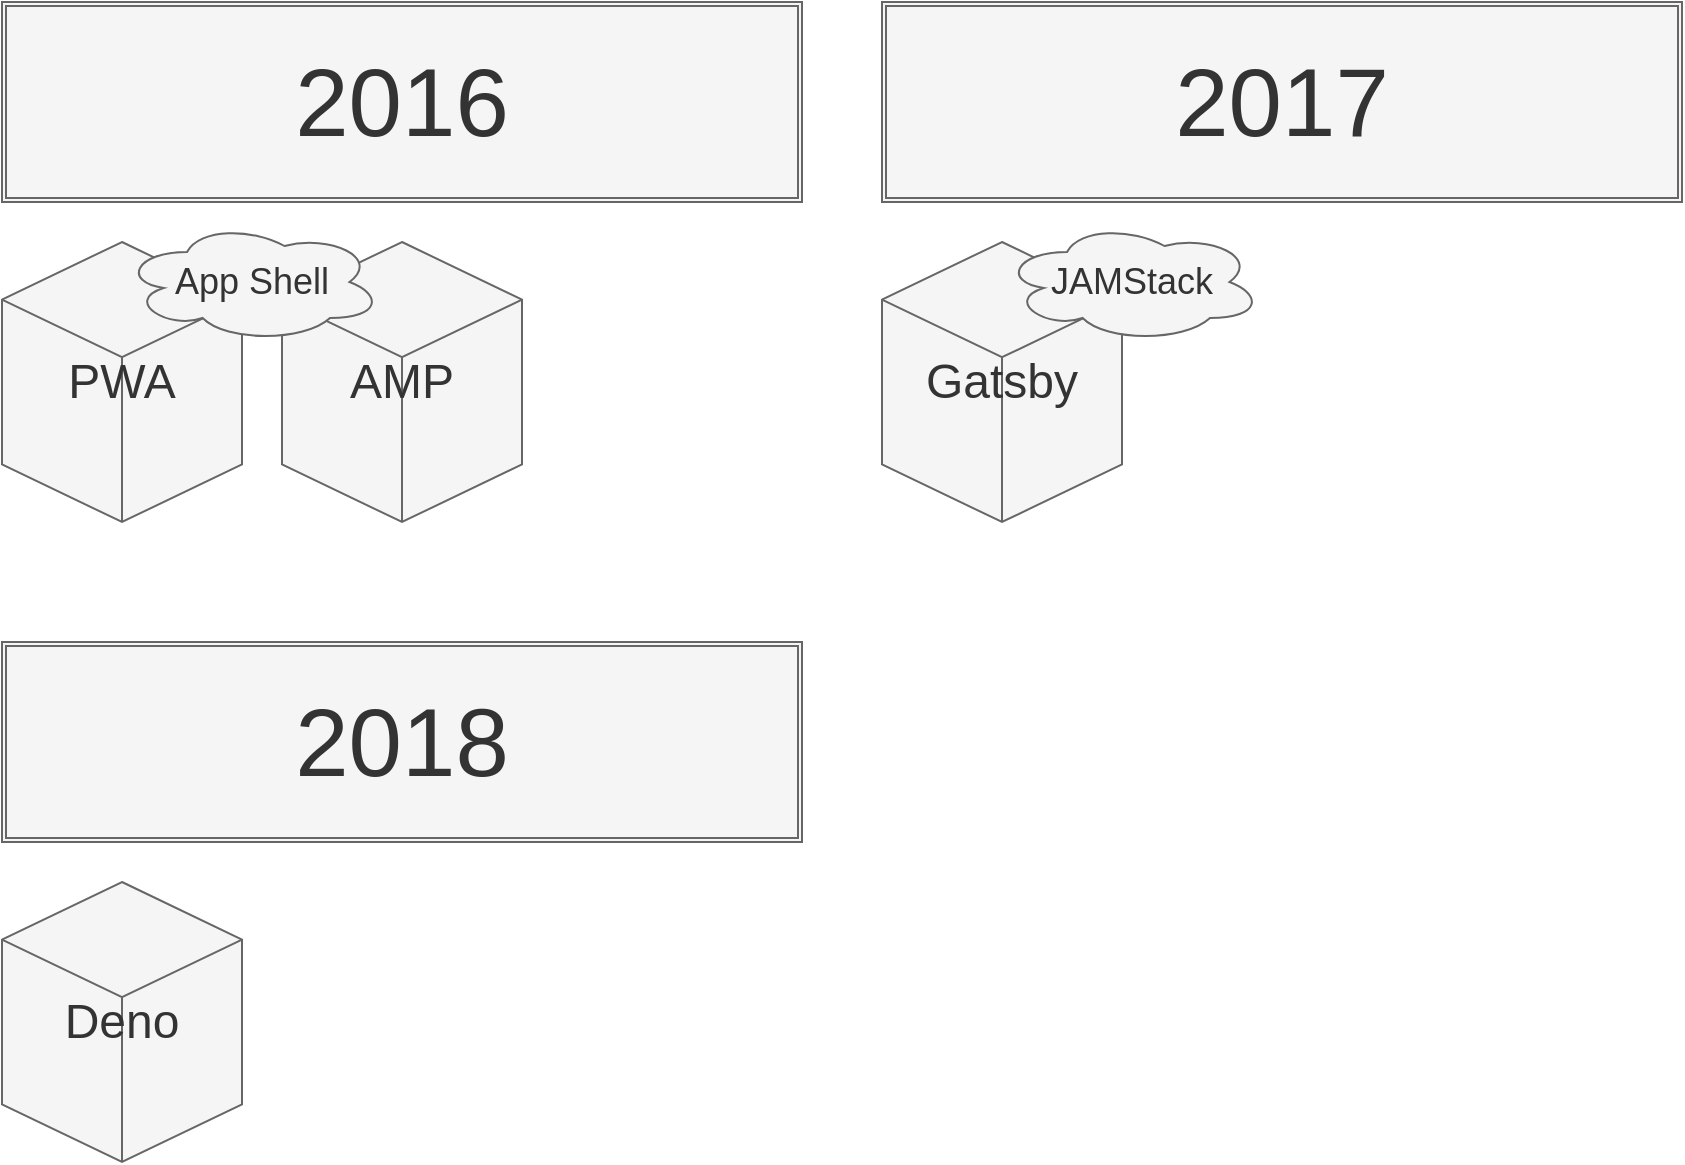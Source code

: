 <mxfile>
    <diagram id="LNP9S4-BVpzVc-00VTwb" name="Page-1">
        <mxGraphModel dx="1457" dy="-97" grid="1" gridSize="10" guides="1" tooltips="1" connect="1" arrows="1" fold="1" page="1" pageScale="1" pageWidth="850" pageHeight="1100" math="0" shadow="0">
            <root>
                <mxCell id="0"/>
                <mxCell id="1" parent="0"/>
                <mxCell id="110" value="&lt;font style=&quot;font-size: 48px&quot;&gt;2016&lt;/font&gt;" style="shape=ext;double=1;rounded=0;whiteSpace=wrap;html=1;shadow=0;sketch=0;fillColor=#f5f5f5;strokeColor=#666666;fontColor=#333333;" parent="1" vertex="1">
                    <mxGeometry y="1100" width="400" height="100" as="geometry"/>
                </mxCell>
                <mxCell id="111" value="&lt;font style=&quot;font-size: 24px&quot;&gt;PWA&lt;/font&gt;" style="html=1;whiteSpace=wrap;shape=isoCube2;backgroundOutline=1;isoAngle=15;shadow=0;sketch=0;fillColor=#f5f5f5;strokeColor=#666666;fontColor=#333333;" parent="1" vertex="1">
                    <mxGeometry y="1220" width="120" height="140" as="geometry"/>
                </mxCell>
                <mxCell id="112" value="&lt;font style=&quot;font-size: 24px&quot;&gt;AMP&lt;/font&gt;" style="html=1;whiteSpace=wrap;shape=isoCube2;backgroundOutline=1;isoAngle=15;shadow=0;sketch=0;fillColor=#f5f5f5;strokeColor=#666666;fontColor=#333333;" parent="1" vertex="1">
                    <mxGeometry x="140" y="1220" width="120" height="140" as="geometry"/>
                </mxCell>
                <mxCell id="114" value="&lt;font style=&quot;font-size: 18px&quot;&gt;App Shell&lt;/font&gt;" style="ellipse;shape=cloud;whiteSpace=wrap;html=1;shadow=0;sketch=0;fillColor=#f5f5f5;align=center;strokeColor=#666666;fontColor=#333333;" parent="1" vertex="1">
                    <mxGeometry x="60" y="1210" width="130" height="60" as="geometry"/>
                </mxCell>
                <mxCell id="115" value="&lt;font style=&quot;font-size: 48px&quot;&gt;2017&lt;/font&gt;" style="shape=ext;double=1;rounded=0;whiteSpace=wrap;html=1;shadow=0;sketch=0;fillColor=#f5f5f5;strokeColor=#666666;fontColor=#333333;" parent="1" vertex="1">
                    <mxGeometry x="440" y="1100" width="400" height="100" as="geometry"/>
                </mxCell>
                <mxCell id="116" value="&lt;font style=&quot;font-size: 24px&quot;&gt;Gatsby&lt;/font&gt;" style="html=1;whiteSpace=wrap;shape=isoCube2;backgroundOutline=1;isoAngle=15;shadow=0;sketch=0;fillColor=#f5f5f5;strokeColor=#666666;fontColor=#333333;" parent="1" vertex="1">
                    <mxGeometry x="440" y="1220" width="120" height="140" as="geometry"/>
                </mxCell>
                <mxCell id="118" value="&lt;font style=&quot;font-size: 18px&quot;&gt;JAMStack&lt;/font&gt;" style="ellipse;shape=cloud;whiteSpace=wrap;html=1;shadow=0;sketch=0;fillColor=#f5f5f5;align=center;strokeColor=#666666;fontColor=#333333;" parent="1" vertex="1">
                    <mxGeometry x="500" y="1210" width="130" height="60" as="geometry"/>
                </mxCell>
                <mxCell id="119" value="&lt;font style=&quot;font-size: 48px&quot;&gt;2018&lt;/font&gt;" style="shape=ext;double=1;rounded=0;whiteSpace=wrap;html=1;shadow=0;sketch=0;fillColor=#f5f5f5;strokeColor=#666666;fontColor=#333333;" parent="1" vertex="1">
                    <mxGeometry y="1420" width="400" height="100" as="geometry"/>
                </mxCell>
                <mxCell id="120" value="&lt;font style=&quot;font-size: 24px&quot;&gt;Deno&lt;/font&gt;" style="html=1;whiteSpace=wrap;shape=isoCube2;backgroundOutline=1;isoAngle=15;shadow=0;sketch=0;fillColor=#f5f5f5;strokeColor=#666666;fontColor=#333333;" parent="1" vertex="1">
                    <mxGeometry y="1540" width="120" height="140" as="geometry"/>
                </mxCell>
            </root>
        </mxGraphModel>
    </diagram>
</mxfile>